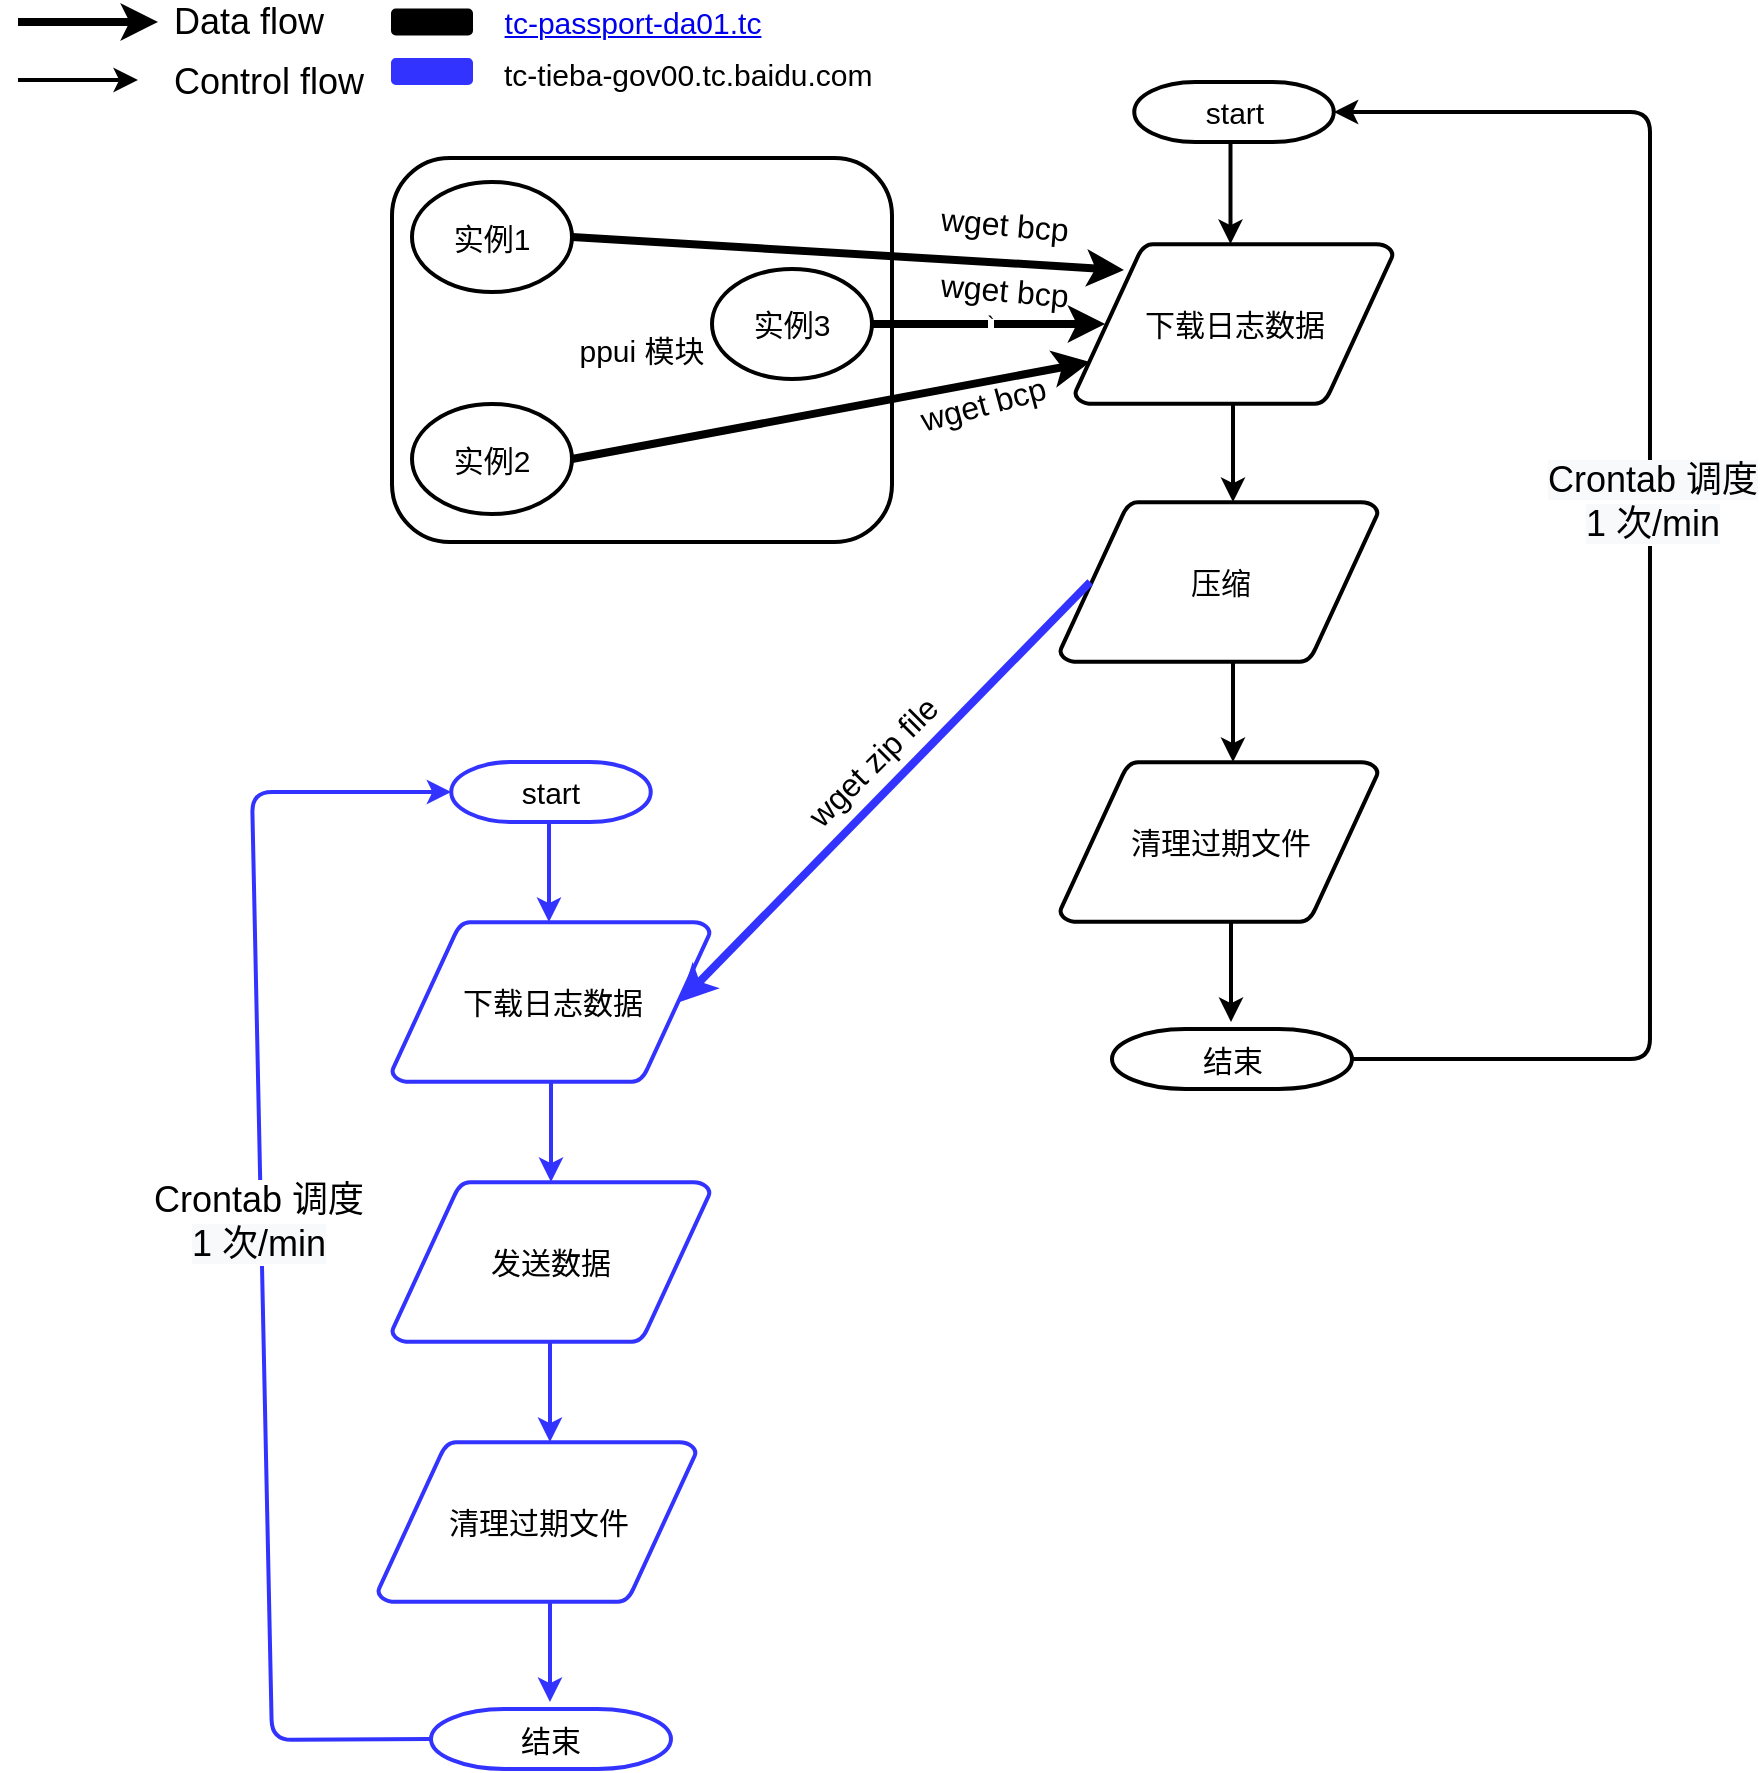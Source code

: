 <mxfile version="13.7.3" type="github">
  <diagram id="hAoRSVDY9YP-wo0BsEd_" name="Page-1">
    <mxGraphModel dx="1422" dy="1963" grid="1" gridSize="10" guides="1" tooltips="1" connect="1" arrows="1" fold="1" page="1" pageScale="1" pageWidth="827" pageHeight="1169" math="0" shadow="0">
      <root>
        <mxCell id="0" />
        <mxCell id="1" parent="0" />
        <mxCell id="wmEAvZdLVxUYEZy0zLaF-1" value="&lt;font style=&quot;font-size: 15px&quot;&gt;ppui 模块&lt;/font&gt;" style="rounded=1;whiteSpace=wrap;html=1;strokeWidth=2;" vertex="1" parent="1">
          <mxGeometry x="210" y="68" width="250" height="192" as="geometry" />
        </mxCell>
        <mxCell id="wmEAvZdLVxUYEZy0zLaF-2" value="&lt;font style=&quot;font-size: 15px&quot;&gt;start&lt;/font&gt;" style="shape=mxgraph.flowchart.terminator;strokeWidth=2;gradientColor=none;gradientDirection=north;fontStyle=0;html=1;" vertex="1" parent="1">
          <mxGeometry x="581.13" y="30" width="99.75" height="30" as="geometry" />
        </mxCell>
        <mxCell id="wmEAvZdLVxUYEZy0zLaF-3" value="&lt;font style=&quot;font-size: 15px&quot;&gt;下载日志数据&lt;/font&gt;" style="shape=mxgraph.flowchart.data;strokeWidth=2;gradientColor=none;gradientDirection=north;fontStyle=0;html=1;" vertex="1" parent="1">
          <mxGeometry x="551.5" y="111" width="159" height="80" as="geometry" />
        </mxCell>
        <mxCell id="wmEAvZdLVxUYEZy0zLaF-4" value="" style="edgeStyle=orthogonalEdgeStyle;rounded=0;orthogonalLoop=1;jettySize=auto;html=1;strokeWidth=2;" edge="1" parent="1">
          <mxGeometry relative="1" as="geometry">
            <mxPoint x="629.25" y="61" as="sourcePoint" />
            <mxPoint x="629.25" y="111" as="targetPoint" />
          </mxGeometry>
        </mxCell>
        <mxCell id="wmEAvZdLVxUYEZy0zLaF-5" value="&lt;font style=&quot;font-size: 15px&quot;&gt;实例1&lt;/font&gt;" style="ellipse;whiteSpace=wrap;html=1;strokeWidth=2;" vertex="1" parent="1">
          <mxGeometry x="220" y="80" width="80" height="55" as="geometry" />
        </mxCell>
        <mxCell id="wmEAvZdLVxUYEZy0zLaF-6" value="&lt;font style=&quot;font-size: 15px&quot;&gt;实例2&lt;/font&gt;" style="ellipse;whiteSpace=wrap;html=1;strokeWidth=2;" vertex="1" parent="1">
          <mxGeometry x="220" y="191" width="80" height="55" as="geometry" />
        </mxCell>
        <mxCell id="wmEAvZdLVxUYEZy0zLaF-7" value="&lt;font style=&quot;font-size: 15px&quot;&gt;实例3&lt;/font&gt;" style="ellipse;whiteSpace=wrap;html=1;strokeWidth=2;" vertex="1" parent="1">
          <mxGeometry x="370" y="123.5" width="80" height="55" as="geometry" />
        </mxCell>
        <mxCell id="wmEAvZdLVxUYEZy0zLaF-8" value="" style="endArrow=classic;html=1;exitX=1;exitY=0.5;exitDx=0;exitDy=0;entryX=0.154;entryY=0.163;entryDx=0;entryDy=0;entryPerimeter=0;strokeWidth=4;" edge="1" parent="1" source="wmEAvZdLVxUYEZy0zLaF-5" target="wmEAvZdLVxUYEZy0zLaF-3">
          <mxGeometry width="50" height="50" relative="1" as="geometry">
            <mxPoint x="450" y="80" as="sourcePoint" />
            <mxPoint x="500" y="30" as="targetPoint" />
          </mxGeometry>
        </mxCell>
        <mxCell id="wmEAvZdLVxUYEZy0zLaF-9" value="`" style="endArrow=classic;html=1;exitX=1;exitY=0.5;exitDx=0;exitDy=0;strokeWidth=4;entryX=0.095;entryY=0.5;entryDx=0;entryDy=0;entryPerimeter=0;" edge="1" parent="1" source="wmEAvZdLVxUYEZy0zLaF-7" target="wmEAvZdLVxUYEZy0zLaF-3">
          <mxGeometry width="50" height="50" relative="1" as="geometry">
            <mxPoint x="430.06" y="191" as="sourcePoint" />
            <mxPoint x="560" y="155" as="targetPoint" />
          </mxGeometry>
        </mxCell>
        <mxCell id="wmEAvZdLVxUYEZy0zLaF-10" value="" style="edgeStyle=orthogonalEdgeStyle;rounded=0;orthogonalLoop=1;jettySize=auto;html=1;strokeWidth=2;" edge="1" parent="1">
          <mxGeometry relative="1" as="geometry">
            <mxPoint x="630.5" y="190" as="sourcePoint" />
            <mxPoint x="630.5" y="240" as="targetPoint" />
          </mxGeometry>
        </mxCell>
        <mxCell id="wmEAvZdLVxUYEZy0zLaF-11" value="" style="endArrow=classic;html=1;exitX=1;exitY=0.5;exitDx=0;exitDy=0;entryX=0.047;entryY=0.738;entryDx=0;entryDy=0;entryPerimeter=0;strokeWidth=4;" edge="1" parent="1" source="wmEAvZdLVxUYEZy0zLaF-6" target="wmEAvZdLVxUYEZy0zLaF-3">
          <mxGeometry width="50" height="50" relative="1" as="geometry">
            <mxPoint x="330" y="117.5" as="sourcePoint" />
            <mxPoint x="579.944" y="153" as="targetPoint" />
          </mxGeometry>
        </mxCell>
        <mxCell id="wmEAvZdLVxUYEZy0zLaF-12" value="&lt;font style=&quot;font-size: 16px&quot;&gt;wget bcp&lt;/font&gt;" style="text;html=1;align=center;verticalAlign=middle;resizable=0;points=[];autosize=1;rotation=5;" vertex="1" parent="1">
          <mxGeometry x="476.01" y="91" width="80" height="20" as="geometry" />
        </mxCell>
        <mxCell id="wmEAvZdLVxUYEZy0zLaF-13" value="&lt;font style=&quot;font-size: 16px&quot;&gt;wget bcp&lt;/font&gt;" style="text;html=1;align=center;verticalAlign=middle;resizable=0;points=[];autosize=1;rotation=5;" vertex="1" parent="1">
          <mxGeometry x="476.01" y="123.5" width="80" height="20" as="geometry" />
        </mxCell>
        <mxCell id="wmEAvZdLVxUYEZy0zLaF-14" value="&lt;font style=&quot;font-size: 16px&quot;&gt;wget bcp&lt;/font&gt;" style="text;html=1;align=center;verticalAlign=middle;resizable=0;points=[];autosize=1;rotation=-15;" vertex="1" parent="1">
          <mxGeometry x="465" y="180.5" width="80" height="20" as="geometry" />
        </mxCell>
        <mxCell id="wmEAvZdLVxUYEZy0zLaF-15" value="&lt;font style=&quot;font-size: 15px&quot;&gt;压缩&lt;/font&gt;" style="shape=mxgraph.flowchart.data;strokeWidth=2;gradientColor=none;gradientDirection=north;fontStyle=0;html=1;" vertex="1" parent="1">
          <mxGeometry x="544" y="240" width="159" height="80" as="geometry" />
        </mxCell>
        <mxCell id="wmEAvZdLVxUYEZy0zLaF-16" value="" style="edgeStyle=orthogonalEdgeStyle;rounded=0;orthogonalLoop=1;jettySize=auto;html=1;strokeWidth=2;" edge="1" parent="1">
          <mxGeometry relative="1" as="geometry">
            <mxPoint x="630.5" y="320" as="sourcePoint" />
            <mxPoint x="630.5" y="370" as="targetPoint" />
          </mxGeometry>
        </mxCell>
        <mxCell id="wmEAvZdLVxUYEZy0zLaF-17" value="&lt;font style=&quot;font-size: 15px&quot;&gt;结束&lt;/font&gt;" style="shape=mxgraph.flowchart.terminator;strokeWidth=2;gradientColor=none;gradientDirection=north;fontStyle=0;html=1;" vertex="1" parent="1">
          <mxGeometry x="570" y="503.5" width="120" height="30" as="geometry" />
        </mxCell>
        <mxCell id="wmEAvZdLVxUYEZy0zLaF-18" value="" style="endArrow=classic;html=1;exitX=1;exitY=0.5;exitDx=0;exitDy=0;exitPerimeter=0;entryX=1;entryY=0.5;entryDx=0;entryDy=0;entryPerimeter=0;strokeWidth=2;" edge="1" parent="1" source="wmEAvZdLVxUYEZy0zLaF-17" target="wmEAvZdLVxUYEZy0zLaF-2">
          <mxGeometry width="50" height="50" relative="1" as="geometry">
            <mxPoint x="518.99" y="563.5" as="sourcePoint" />
            <mxPoint x="679.87" y="178.5" as="targetPoint" />
            <Array as="points">
              <mxPoint x="838.99" y="518.5" />
              <mxPoint x="839" y="45" />
            </Array>
          </mxGeometry>
        </mxCell>
        <mxCell id="wmEAvZdLVxUYEZy0zLaF-20" value="&lt;span style=&quot;color: rgb(0 , 0 , 0) ; font-family: &amp;#34;helvetica&amp;#34; ; font-size: 18px ; font-style: normal ; font-weight: 400 ; letter-spacing: normal ; text-align: center ; text-indent: 0px ; text-transform: none ; word-spacing: 0px ; background-color: rgb(248 , 249 , 250) ; display: inline ; float: none&quot;&gt;Crontab 调度&lt;br&gt;1 次/min&lt;br&gt;&lt;/span&gt;" style="edgeLabel;html=1;align=center;verticalAlign=middle;resizable=0;points=[];" vertex="1" connectable="0" parent="wmEAvZdLVxUYEZy0zLaF-18">
          <mxGeometry x="0.133" y="3" relative="1" as="geometry">
            <mxPoint x="4" y="14.51" as="offset" />
          </mxGeometry>
        </mxCell>
        <mxCell id="wmEAvZdLVxUYEZy0zLaF-21" value="&lt;font style=&quot;font-size: 15px&quot;&gt;清理过期文件&lt;/font&gt;" style="shape=mxgraph.flowchart.data;strokeWidth=2;gradientColor=none;gradientDirection=north;fontStyle=0;html=1;" vertex="1" parent="1">
          <mxGeometry x="544" y="370" width="159" height="80" as="geometry" />
        </mxCell>
        <mxCell id="wmEAvZdLVxUYEZy0zLaF-22" value="" style="edgeStyle=orthogonalEdgeStyle;rounded=0;orthogonalLoop=1;jettySize=auto;html=1;strokeWidth=2;" edge="1" parent="1">
          <mxGeometry relative="1" as="geometry">
            <mxPoint x="629.5" y="450" as="sourcePoint" />
            <mxPoint x="629.5" y="500" as="targetPoint" />
          </mxGeometry>
        </mxCell>
        <mxCell id="wmEAvZdLVxUYEZy0zLaF-24" value="" style="endArrow=classic;html=1;strokeWidth=4;" edge="1" parent="1">
          <mxGeometry width="50" height="50" relative="1" as="geometry">
            <mxPoint x="23" as="sourcePoint" />
            <mxPoint x="93" as="targetPoint" />
          </mxGeometry>
        </mxCell>
        <mxCell id="wmEAvZdLVxUYEZy0zLaF-25" value="&lt;font style=&quot;font-size: 18px&quot;&gt;Data flow&lt;/font&gt;" style="text;html=1;align=center;verticalAlign=middle;resizable=0;points=[];autosize=1;" vertex="1" parent="1">
          <mxGeometry x="93" y="-10" width="90" height="20" as="geometry" />
        </mxCell>
        <mxCell id="wmEAvZdLVxUYEZy0zLaF-26" value="" style="edgeStyle=orthogonalEdgeStyle;rounded=0;orthogonalLoop=1;jettySize=auto;html=1;strokeWidth=2;" edge="1" parent="1">
          <mxGeometry relative="1" as="geometry">
            <mxPoint x="23" y="29" as="sourcePoint" />
            <mxPoint x="83" y="29" as="targetPoint" />
          </mxGeometry>
        </mxCell>
        <mxCell id="wmEAvZdLVxUYEZy0zLaF-27" value="&lt;font style=&quot;font-size: 18px&quot;&gt;Control flow&lt;/font&gt;" style="text;html=1;align=center;verticalAlign=middle;resizable=0;points=[];autosize=1;" vertex="1" parent="1">
          <mxGeometry x="93" y="20" width="110" height="20" as="geometry" />
        </mxCell>
        <mxCell id="wmEAvZdLVxUYEZy0zLaF-28" value="&lt;font style=&quot;font-size: 15px&quot;&gt;start&lt;/font&gt;" style="shape=mxgraph.flowchart.terminator;strokeWidth=2;gradientColor=none;gradientDirection=north;fontStyle=0;html=1;strokeColor=#3333FF;" vertex="1" parent="1">
          <mxGeometry x="239.62" y="370" width="99.75" height="30" as="geometry" />
        </mxCell>
        <mxCell id="wmEAvZdLVxUYEZy0zLaF-29" value="&lt;font style=&quot;font-size: 15px&quot;&gt;下载日志数据&lt;/font&gt;" style="shape=mxgraph.flowchart.data;strokeWidth=2;gradientColor=none;gradientDirection=north;fontStyle=0;html=1;strokeColor=#3333FF;" vertex="1" parent="1">
          <mxGeometry x="210" y="450" width="159" height="80" as="geometry" />
        </mxCell>
        <mxCell id="wmEAvZdLVxUYEZy0zLaF-30" value="" style="edgeStyle=orthogonalEdgeStyle;rounded=0;orthogonalLoop=1;jettySize=auto;html=1;strokeWidth=2;strokeColor=#3333FF;" edge="1" parent="1">
          <mxGeometry relative="1" as="geometry">
            <mxPoint x="288.49" y="400" as="sourcePoint" />
            <mxPoint x="288.49" y="450" as="targetPoint" />
          </mxGeometry>
        </mxCell>
        <mxCell id="wmEAvZdLVxUYEZy0zLaF-32" value="" style="endArrow=classic;html=1;exitX=0.095;exitY=0.5;exitDx=0;exitDy=0;entryX=0.905;entryY=0.5;entryDx=0;entryDy=0;entryPerimeter=0;strokeWidth=4;exitPerimeter=0;strokeColor=#3333FF;" edge="1" parent="1" source="wmEAvZdLVxUYEZy0zLaF-15" target="wmEAvZdLVxUYEZy0zLaF-29">
          <mxGeometry width="50" height="50" relative="1" as="geometry">
            <mxPoint x="390" y="388.46" as="sourcePoint" />
            <mxPoint x="648.973" y="340" as="targetPoint" />
          </mxGeometry>
        </mxCell>
        <mxCell id="wmEAvZdLVxUYEZy0zLaF-33" value="&lt;font style=&quot;font-size: 16px&quot;&gt;wget zip file&lt;/font&gt;" style="text;html=1;align=center;verticalAlign=middle;resizable=0;points=[];autosize=1;rotation=-45;" vertex="1" parent="1">
          <mxGeometry x="400" y="360" width="100" height="20" as="geometry" />
        </mxCell>
        <mxCell id="wmEAvZdLVxUYEZy0zLaF-34" value="" style="edgeStyle=orthogonalEdgeStyle;rounded=0;orthogonalLoop=1;jettySize=auto;html=1;strokeWidth=2;strokeColor=#3333FF;" edge="1" parent="1">
          <mxGeometry relative="1" as="geometry">
            <mxPoint x="289.5" y="530" as="sourcePoint" />
            <mxPoint x="289.5" y="580" as="targetPoint" />
          </mxGeometry>
        </mxCell>
        <mxCell id="wmEAvZdLVxUYEZy0zLaF-35" value="&lt;font style=&quot;font-size: 15px&quot;&gt;清理过期文件&lt;/font&gt;" style="shape=mxgraph.flowchart.data;strokeWidth=2;gradientColor=none;gradientDirection=north;fontStyle=0;html=1;strokeColor=#3333FF;" vertex="1" parent="1">
          <mxGeometry x="203" y="710" width="159" height="80" as="geometry" />
        </mxCell>
        <mxCell id="wmEAvZdLVxUYEZy0zLaF-36" value="&lt;font style=&quot;font-size: 15px&quot;&gt;结束&lt;/font&gt;" style="shape=mxgraph.flowchart.terminator;strokeWidth=2;gradientColor=none;gradientDirection=north;fontStyle=0;html=1;strokeColor=#3333FF;" vertex="1" parent="1">
          <mxGeometry x="229.49" y="843.5" width="120" height="30" as="geometry" />
        </mxCell>
        <mxCell id="wmEAvZdLVxUYEZy0zLaF-37" value="" style="edgeStyle=orthogonalEdgeStyle;rounded=0;orthogonalLoop=1;jettySize=auto;html=1;strokeWidth=2;strokeColor=#3333FF;" edge="1" parent="1">
          <mxGeometry relative="1" as="geometry">
            <mxPoint x="288.99" y="790" as="sourcePoint" />
            <mxPoint x="288.99" y="840" as="targetPoint" />
          </mxGeometry>
        </mxCell>
        <mxCell id="wmEAvZdLVxUYEZy0zLaF-38" value="" style="endArrow=classic;html=1;strokeWidth=2;exitX=0;exitY=0.5;exitDx=0;exitDy=0;exitPerimeter=0;entryX=0;entryY=0.5;entryDx=0;entryDy=0;entryPerimeter=0;strokeColor=#3333FF;" edge="1" parent="1" source="wmEAvZdLVxUYEZy0zLaF-36" target="wmEAvZdLVxUYEZy0zLaF-28">
          <mxGeometry width="50" height="50" relative="1" as="geometry">
            <mxPoint x="100" y="720" as="sourcePoint" />
            <mxPoint x="140" y="380" as="targetPoint" />
            <Array as="points">
              <mxPoint x="150" y="859" />
              <mxPoint x="140" y="385" />
            </Array>
          </mxGeometry>
        </mxCell>
        <mxCell id="wmEAvZdLVxUYEZy0zLaF-39" value="&lt;font style=&quot;font-size: 18px&quot;&gt;Crontab 调度&lt;br&gt;&lt;span style=&quot;font-family: &amp;#34;helvetica&amp;#34; ; background-color: rgb(248 , 249 , 250)&quot;&gt;1 次/min&lt;/span&gt;&lt;br&gt;&lt;/font&gt;" style="edgeLabel;html=1;align=center;verticalAlign=middle;resizable=0;points=[];" vertex="1" connectable="0" parent="wmEAvZdLVxUYEZy0zLaF-38">
          <mxGeometry x="0.037" y="2" relative="1" as="geometry">
            <mxPoint as="offset" />
          </mxGeometry>
        </mxCell>
        <mxCell id="wmEAvZdLVxUYEZy0zLaF-42" value="" style="rounded=1;whiteSpace=wrap;html=1;fillColor=#000000;" vertex="1" parent="1">
          <mxGeometry x="210" y="-6.25" width="40" height="12.5" as="geometry" />
        </mxCell>
        <mxCell id="wmEAvZdLVxUYEZy0zLaF-44" value="&lt;a title=&quot;查看该机器详情&quot; style=&quot;font-family: &amp;#34;arial&amp;#34; , sans-serif ; background-color: rgb(255 , 255 , 255)&quot;&gt;&lt;font style=&quot;font-size: 15px&quot;&gt;tc-passport-da01.tc&lt;/font&gt;&lt;/a&gt;" style="text;html=1;align=center;verticalAlign=middle;resizable=0;points=[];autosize=1;" vertex="1" parent="1">
          <mxGeometry x="260" y="-10" width="140" height="20" as="geometry" />
        </mxCell>
        <mxCell id="wmEAvZdLVxUYEZy0zLaF-45" value="" style="rounded=1;whiteSpace=wrap;html=1;strokeColor=#3333FF;fillColor=#3333FF;" vertex="1" parent="1">
          <mxGeometry x="210" y="18.5" width="40" height="12.5" as="geometry" />
        </mxCell>
        <mxCell id="wmEAvZdLVxUYEZy0zLaF-46" value="&lt;a href=&quot;http://tc-tieba-gov00.tc.baidu.com/&quot; class=&quot;external-link&quot; style=&quot;text-decoration: none ; font-family: &amp;#34;arial&amp;#34; , sans-serif ; font-style: normal ; font-weight: 400 ; letter-spacing: normal ; text-indent: 0px ; text-transform: none ; word-spacing: 0px ; background-color: rgb(255 , 255 , 255)&quot;&gt;&lt;font color=&quot;#000000&quot; style=&quot;font-size: 15px&quot;&gt;tc-tieba-gov00.tc.baidu.com&lt;/font&gt;&lt;/a&gt;" style="text;whiteSpace=wrap;html=1;" vertex="1" parent="1">
          <mxGeometry x="264" y="11" width="192" height="30" as="geometry" />
        </mxCell>
        <mxCell id="wmEAvZdLVxUYEZy0zLaF-49" value="&lt;font style=&quot;font-size: 15px&quot;&gt;发送数据&lt;/font&gt;" style="shape=mxgraph.flowchart.data;strokeWidth=2;gradientColor=none;gradientDirection=north;fontStyle=0;html=1;strokeColor=#3333FF;" vertex="1" parent="1">
          <mxGeometry x="209.99" y="580" width="159" height="80" as="geometry" />
        </mxCell>
        <mxCell id="wmEAvZdLVxUYEZy0zLaF-50" value="" style="edgeStyle=orthogonalEdgeStyle;rounded=0;orthogonalLoop=1;jettySize=auto;html=1;strokeWidth=2;strokeColor=#3333FF;" edge="1" parent="1">
          <mxGeometry relative="1" as="geometry">
            <mxPoint x="288.99" y="660" as="sourcePoint" />
            <mxPoint x="288.99" y="710" as="targetPoint" />
          </mxGeometry>
        </mxCell>
      </root>
    </mxGraphModel>
  </diagram>
</mxfile>
